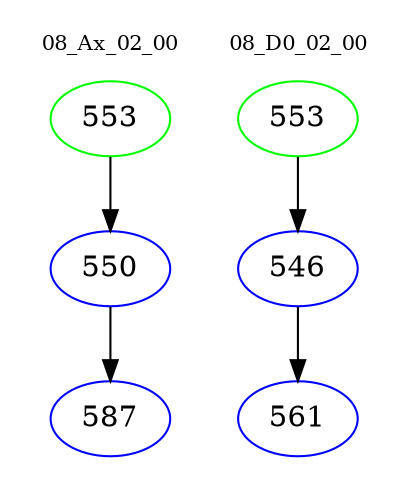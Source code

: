 digraph{
subgraph cluster_0 {
color = white
label = "08_Ax_02_00";
fontsize=10;
T0_553 [label="553", color="green"]
T0_553 -> T0_550 [color="black"]
T0_550 [label="550", color="blue"]
T0_550 -> T0_587 [color="black"]
T0_587 [label="587", color="blue"]
}
subgraph cluster_1 {
color = white
label = "08_D0_02_00";
fontsize=10;
T1_553 [label="553", color="green"]
T1_553 -> T1_546 [color="black"]
T1_546 [label="546", color="blue"]
T1_546 -> T1_561 [color="black"]
T1_561 [label="561", color="blue"]
}
}
